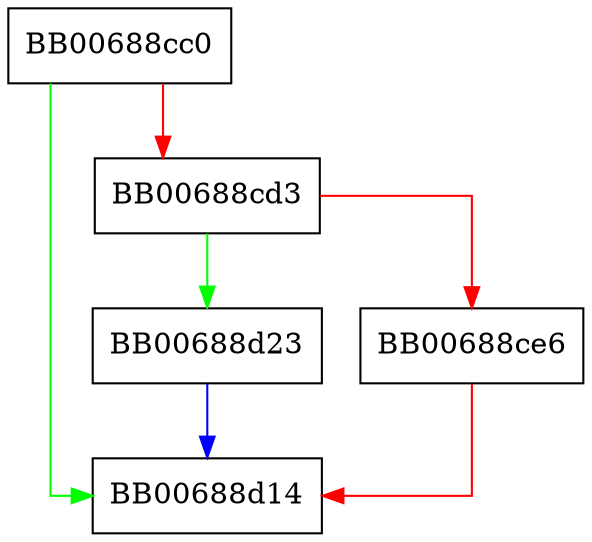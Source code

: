 digraph i2d_EC_PUBKEY {
  node [shape="box"];
  graph [splines=ortho];
  BB00688cc0 -> BB00688d14 [color="green"];
  BB00688cc0 -> BB00688cd3 [color="red"];
  BB00688cd3 -> BB00688d23 [color="green"];
  BB00688cd3 -> BB00688ce6 [color="red"];
  BB00688ce6 -> BB00688d14 [color="red"];
  BB00688d23 -> BB00688d14 [color="blue"];
}